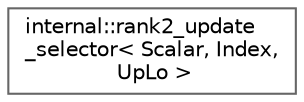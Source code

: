 digraph "类继承关系图"
{
 // LATEX_PDF_SIZE
  bgcolor="transparent";
  edge [fontname=Helvetica,fontsize=10,labelfontname=Helvetica,labelfontsize=10];
  node [fontname=Helvetica,fontsize=10,shape=box,height=0.2,width=0.4];
  rankdir="LR";
  Node0 [id="Node000000",label="internal::rank2_update\l_selector\< Scalar, Index,\l UpLo \>",height=0.2,width=0.4,color="grey40", fillcolor="white", style="filled",URL="$structinternal_1_1rank2__update__selector.html",tooltip=" "];
}
